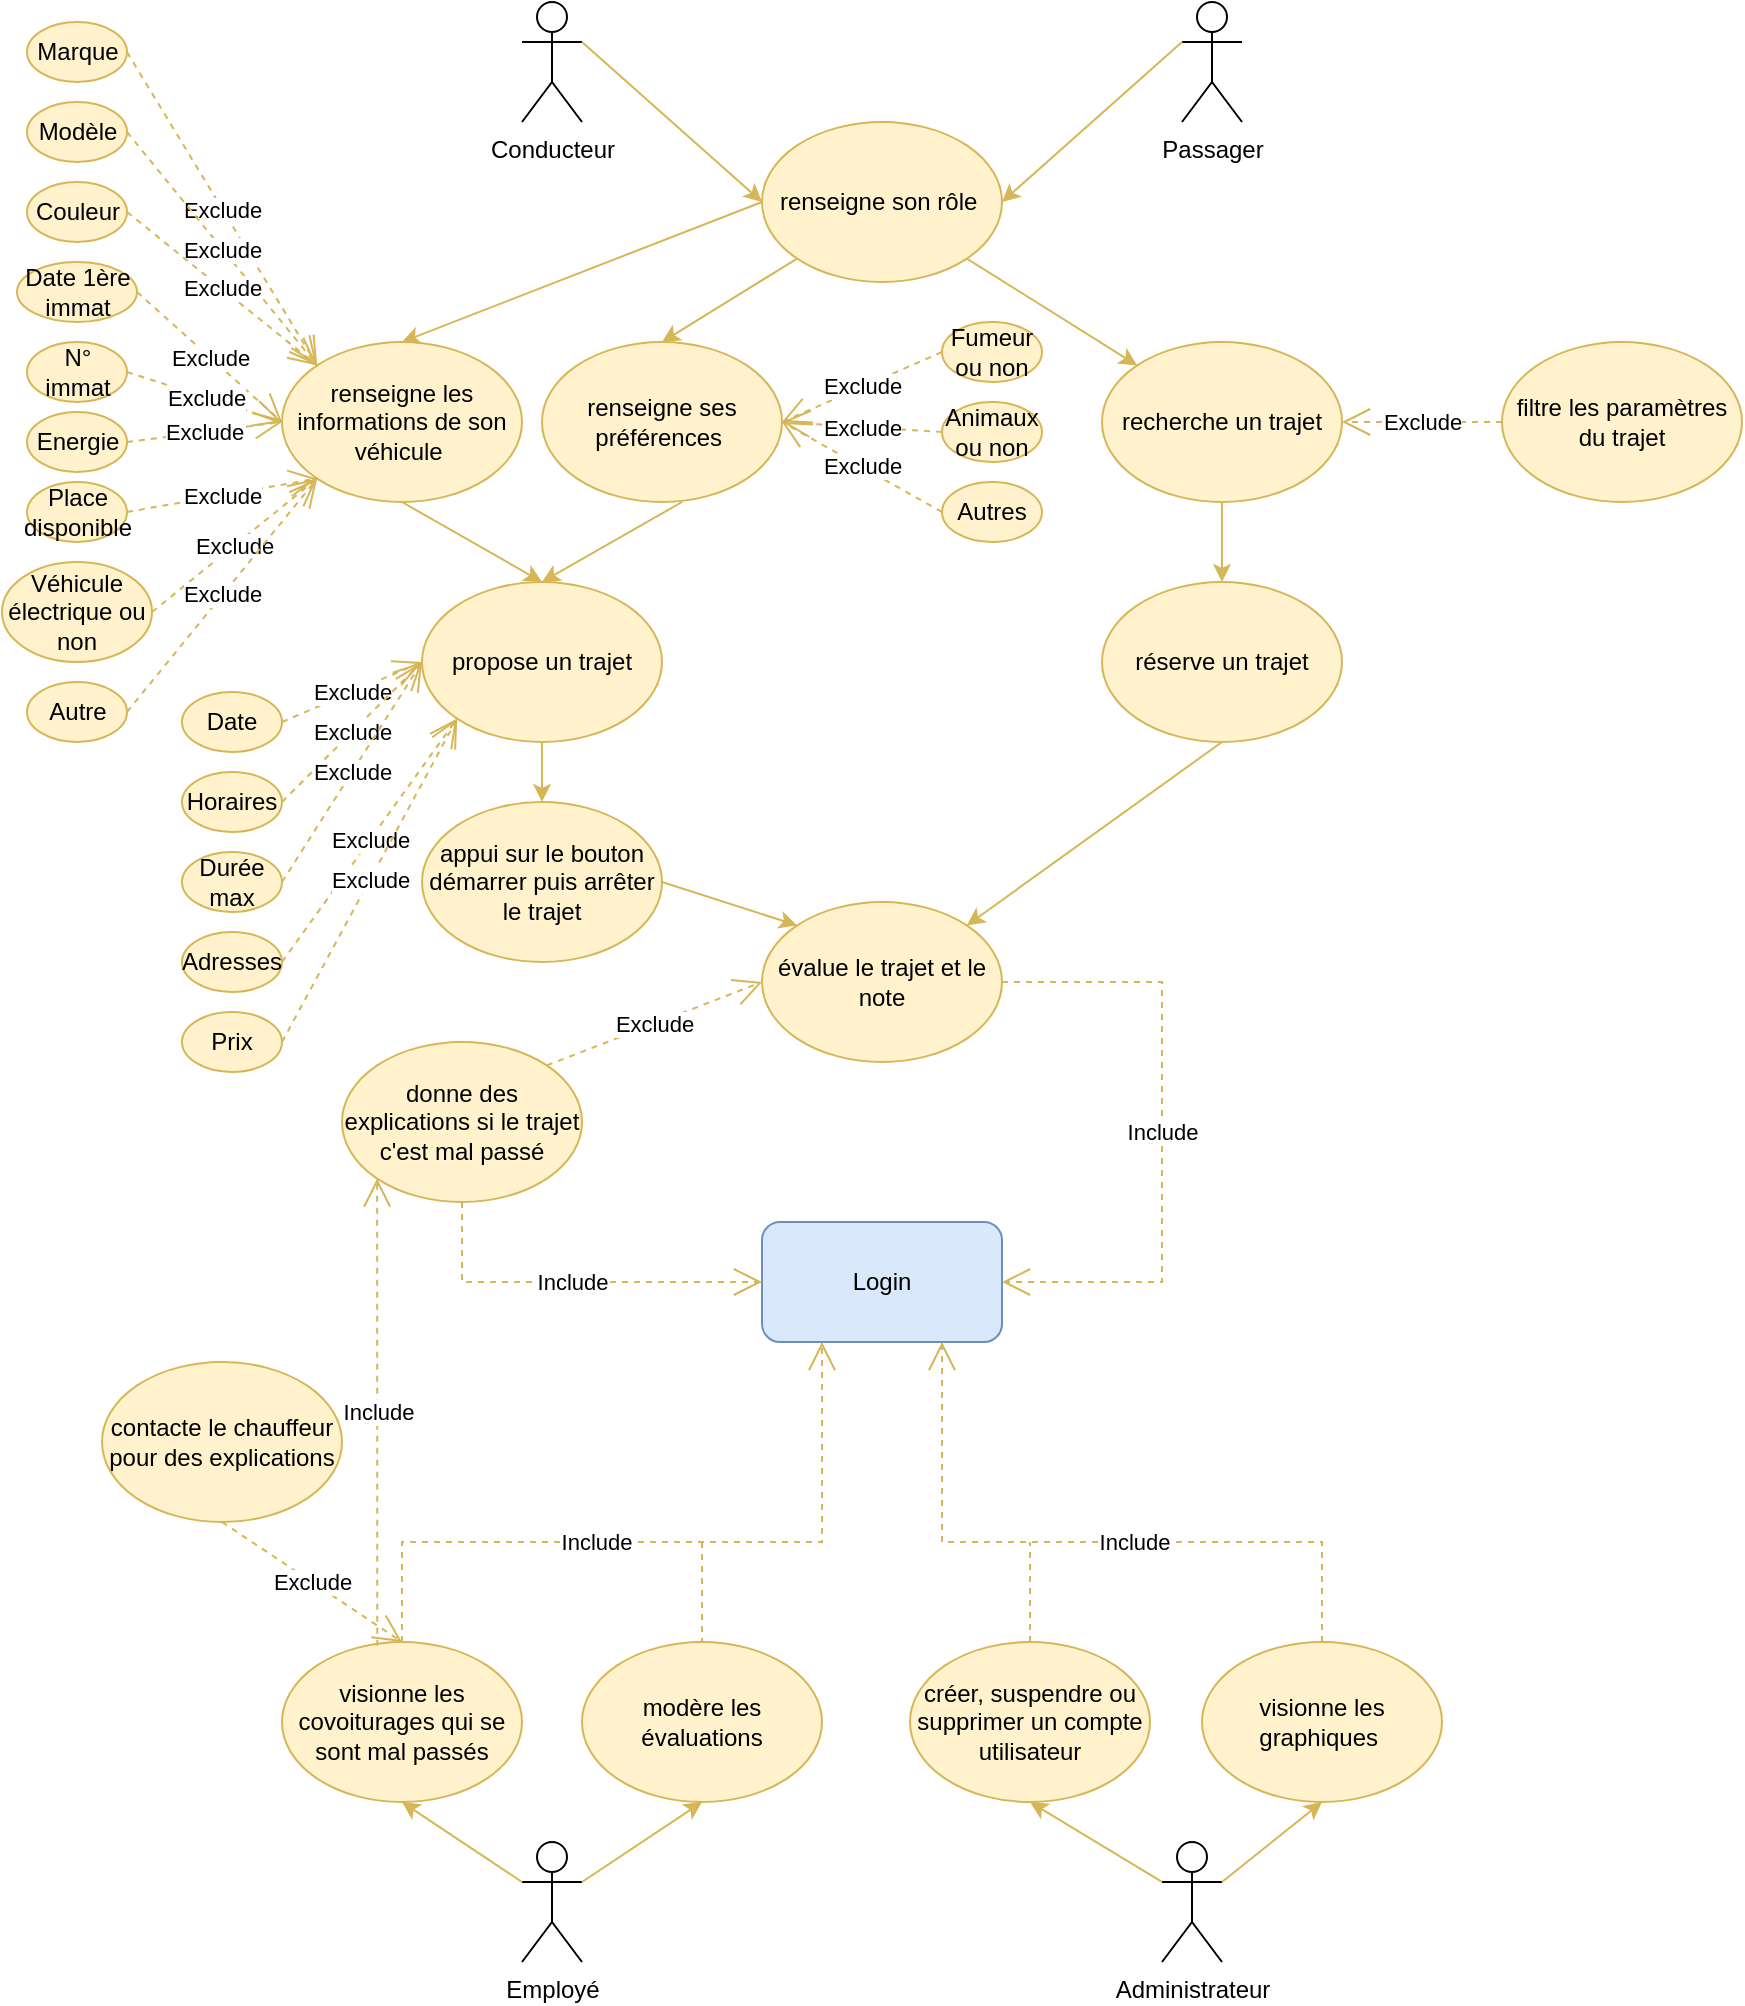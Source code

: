 <mxfile version="24.8.4">
  <diagram name="Page-1" id="Dn1sLYz72-ZO-8YqhfmL">
    <mxGraphModel dx="2562" dy="1162" grid="1" gridSize="10" guides="1" tooltips="1" connect="1" arrows="1" fold="1" page="1" pageScale="1" pageWidth="827" pageHeight="1169" math="0" shadow="0">
      <root>
        <mxCell id="0" />
        <mxCell id="1" parent="0" />
        <mxCell id="fqMe-osqJL0wb86WxYTY-1" value="Administrateur" style="shape=umlActor;verticalLabelPosition=bottom;verticalAlign=top;html=1;outlineConnect=0;" vertex="1" parent="1">
          <mxGeometry x="480" y="930" width="30" height="60" as="geometry" />
        </mxCell>
        <mxCell id="fqMe-osqJL0wb86WxYTY-2" value="Conducteur" style="shape=umlActor;verticalLabelPosition=bottom;verticalAlign=top;html=1;outlineConnect=0;" vertex="1" parent="1">
          <mxGeometry x="160" y="10" width="30" height="60" as="geometry" />
        </mxCell>
        <mxCell id="fqMe-osqJL0wb86WxYTY-3" value="Passager" style="shape=umlActor;verticalLabelPosition=bottom;verticalAlign=top;html=1;outlineConnect=0;" vertex="1" parent="1">
          <mxGeometry x="490" y="10" width="30" height="60" as="geometry" />
        </mxCell>
        <mxCell id="fqMe-osqJL0wb86WxYTY-4" value="Employé" style="shape=umlActor;verticalLabelPosition=bottom;verticalAlign=top;html=1;outlineConnect=0;" vertex="1" parent="1">
          <mxGeometry x="160" y="930" width="30" height="60" as="geometry" />
        </mxCell>
        <mxCell id="fqMe-osqJL0wb86WxYTY-7" value="modère les évaluations" style="ellipse;whiteSpace=wrap;html=1;fillColor=#fff2cc;strokeColor=#d6b656;" vertex="1" parent="1">
          <mxGeometry x="190" y="830" width="120" height="80" as="geometry" />
        </mxCell>
        <mxCell id="fqMe-osqJL0wb86WxYTY-8" value="créer, suspendre ou supprimer un compte utilisateur" style="ellipse;whiteSpace=wrap;html=1;fillColor=#fff2cc;strokeColor=#d6b656;" vertex="1" parent="1">
          <mxGeometry x="354" y="830" width="120" height="80" as="geometry" />
        </mxCell>
        <mxCell id="fqMe-osqJL0wb86WxYTY-9" value="filtre les paramètres du trajet" style="ellipse;whiteSpace=wrap;html=1;fillColor=#fff2cc;strokeColor=#d6b656;" vertex="1" parent="1">
          <mxGeometry x="650" y="180" width="120" height="80" as="geometry" />
        </mxCell>
        <mxCell id="fqMe-osqJL0wb86WxYTY-60" style="edgeStyle=orthogonalEdgeStyle;rounded=0;orthogonalLoop=1;jettySize=auto;html=1;exitX=0.5;exitY=1;exitDx=0;exitDy=0;entryX=0.5;entryY=0;entryDx=0;entryDy=0;fillColor=#fff2cc;strokeColor=#d6b656;" edge="1" parent="1" source="fqMe-osqJL0wb86WxYTY-10" target="fqMe-osqJL0wb86WxYTY-14">
          <mxGeometry relative="1" as="geometry" />
        </mxCell>
        <mxCell id="fqMe-osqJL0wb86WxYTY-10" value="propose un trajet" style="ellipse;whiteSpace=wrap;html=1;fillColor=#fff2cc;strokeColor=#d6b656;" vertex="1" parent="1">
          <mxGeometry x="110" y="300" width="120" height="80" as="geometry" />
        </mxCell>
        <mxCell id="fqMe-osqJL0wb86WxYTY-11" value="recherche un trajet" style="ellipse;whiteSpace=wrap;html=1;fillColor=#fff2cc;strokeColor=#d6b656;" vertex="1" parent="1">
          <mxGeometry x="450" y="180" width="120" height="80" as="geometry" />
        </mxCell>
        <mxCell id="fqMe-osqJL0wb86WxYTY-13" value="réserve un trajet" style="ellipse;whiteSpace=wrap;html=1;fillColor=#fff2cc;strokeColor=#d6b656;" vertex="1" parent="1">
          <mxGeometry x="450" y="300" width="120" height="80" as="geometry" />
        </mxCell>
        <mxCell id="fqMe-osqJL0wb86WxYTY-14" value="appui sur le bouton démarrer puis arrêter le trajet" style="ellipse;whiteSpace=wrap;html=1;fillColor=#fff2cc;strokeColor=#d6b656;" vertex="1" parent="1">
          <mxGeometry x="110" y="410" width="120" height="80" as="geometry" />
        </mxCell>
        <mxCell id="fqMe-osqJL0wb86WxYTY-15" value="évalue le trajet et le note" style="ellipse;whiteSpace=wrap;html=1;fillColor=#fff2cc;strokeColor=#d6b656;" vertex="1" parent="1">
          <mxGeometry x="280" y="460" width="120" height="80" as="geometry" />
        </mxCell>
        <mxCell id="fqMe-osqJL0wb86WxYTY-18" value="renseigne son rôle&amp;nbsp;" style="ellipse;whiteSpace=wrap;html=1;fillColor=#fff2cc;strokeColor=#d6b656;" vertex="1" parent="1">
          <mxGeometry x="280" y="70" width="120" height="80" as="geometry" />
        </mxCell>
        <mxCell id="fqMe-osqJL0wb86WxYTY-19" value="renseigne les informations de son véhicule&amp;nbsp;" style="ellipse;whiteSpace=wrap;html=1;fillColor=#fff2cc;strokeColor=#d6b656;" vertex="1" parent="1">
          <mxGeometry x="40" y="180" width="120" height="80" as="geometry" />
        </mxCell>
        <mxCell id="fqMe-osqJL0wb86WxYTY-20" value="renseigne ses préférences&amp;nbsp;" style="ellipse;whiteSpace=wrap;html=1;fillColor=#fff2cc;strokeColor=#d6b656;" vertex="1" parent="1">
          <mxGeometry x="170" y="180" width="120" height="80" as="geometry" />
        </mxCell>
        <mxCell id="fqMe-osqJL0wb86WxYTY-22" value="visionne les covoiturages qui se sont mal passés" style="ellipse;whiteSpace=wrap;html=1;fillColor=#fff2cc;strokeColor=#d6b656;" vertex="1" parent="1">
          <mxGeometry x="40" y="830" width="120" height="80" as="geometry" />
        </mxCell>
        <mxCell id="fqMe-osqJL0wb86WxYTY-23" value="donne des explications si le trajet c&#39;est mal passé" style="ellipse;whiteSpace=wrap;html=1;fillColor=#fff2cc;strokeColor=#d6b656;" vertex="1" parent="1">
          <mxGeometry x="70" y="530" width="120" height="80" as="geometry" />
        </mxCell>
        <mxCell id="fqMe-osqJL0wb86WxYTY-24" value="visionne les graphiques&amp;nbsp;" style="ellipse;whiteSpace=wrap;html=1;fillColor=#fff2cc;strokeColor=#d6b656;" vertex="1" parent="1">
          <mxGeometry x="500" y="830" width="120" height="80" as="geometry" />
        </mxCell>
        <mxCell id="fqMe-osqJL0wb86WxYTY-25" value="contacte le chauffeur pour des explications" style="ellipse;whiteSpace=wrap;html=1;fillColor=#fff2cc;strokeColor=#d6b656;" vertex="1" parent="1">
          <mxGeometry x="-50" y="690" width="120" height="80" as="geometry" />
        </mxCell>
        <mxCell id="fqMe-osqJL0wb86WxYTY-26" value="Login" style="rounded=1;whiteSpace=wrap;html=1;fillColor=#dae8fc;strokeColor=#6c8ebf;" vertex="1" parent="1">
          <mxGeometry x="280" y="620" width="120" height="60" as="geometry" />
        </mxCell>
        <mxCell id="fqMe-osqJL0wb86WxYTY-38" value="" style="endArrow=classic;html=1;rounded=0;entryX=0.5;entryY=1;entryDx=0;entryDy=0;exitX=1;exitY=0.333;exitDx=0;exitDy=0;exitPerimeter=0;fillColor=#fff2cc;strokeColor=#d6b656;" edge="1" parent="1" source="fqMe-osqJL0wb86WxYTY-4" target="fqMe-osqJL0wb86WxYTY-7">
          <mxGeometry width="50" height="50" relative="1" as="geometry">
            <mxPoint x="190" y="950" as="sourcePoint" />
            <mxPoint x="105" y="800" as="targetPoint" />
          </mxGeometry>
        </mxCell>
        <mxCell id="fqMe-osqJL0wb86WxYTY-39" value="" style="endArrow=classic;html=1;rounded=0;entryX=0.5;entryY=1;entryDx=0;entryDy=0;exitX=0;exitY=0.333;exitDx=0;exitDy=0;exitPerimeter=0;fillColor=#fff2cc;strokeColor=#d6b656;" edge="1" parent="1" source="fqMe-osqJL0wb86WxYTY-4" target="fqMe-osqJL0wb86WxYTY-22">
          <mxGeometry width="50" height="50" relative="1" as="geometry">
            <mxPoint x="237.5" y="720" as="sourcePoint" />
            <mxPoint x="252.5" y="830" as="targetPoint" />
          </mxGeometry>
        </mxCell>
        <mxCell id="fqMe-osqJL0wb86WxYTY-41" value="Exclude" style="endArrow=open;endSize=12;dashed=1;html=1;rounded=0;exitX=0.5;exitY=1;exitDx=0;exitDy=0;entryX=0.5;entryY=0;entryDx=0;entryDy=0;fillColor=#fff2cc;strokeColor=#d6b656;" edge="1" parent="1" source="fqMe-osqJL0wb86WxYTY-25" target="fqMe-osqJL0wb86WxYTY-22">
          <mxGeometry x="-0.003" width="160" relative="1" as="geometry">
            <mxPoint x="335" y="750" as="sourcePoint" />
            <mxPoint x="295" y="940" as="targetPoint" />
            <mxPoint as="offset" />
          </mxGeometry>
        </mxCell>
        <mxCell id="fqMe-osqJL0wb86WxYTY-43" value="" style="endArrow=classic;html=1;rounded=0;exitX=1;exitY=0.333;exitDx=0;exitDy=0;exitPerimeter=0;entryX=0.5;entryY=1;entryDx=0;entryDy=0;fillColor=#fff2cc;strokeColor=#d6b656;" edge="1" parent="1" source="fqMe-osqJL0wb86WxYTY-1" target="fqMe-osqJL0wb86WxYTY-24">
          <mxGeometry width="50" height="50" relative="1" as="geometry">
            <mxPoint x="530" y="710" as="sourcePoint" />
            <mxPoint x="580" y="770" as="targetPoint" />
          </mxGeometry>
        </mxCell>
        <mxCell id="fqMe-osqJL0wb86WxYTY-44" value="" style="endArrow=classic;html=1;rounded=0;entryX=0.5;entryY=1;entryDx=0;entryDy=0;exitX=0;exitY=0.333;exitDx=0;exitDy=0;exitPerimeter=0;fillColor=#fff2cc;strokeColor=#d6b656;" edge="1" parent="1" source="fqMe-osqJL0wb86WxYTY-1" target="fqMe-osqJL0wb86WxYTY-8">
          <mxGeometry width="50" height="50" relative="1" as="geometry">
            <mxPoint x="440" y="690" as="sourcePoint" />
            <mxPoint x="400" y="810" as="targetPoint" />
          </mxGeometry>
        </mxCell>
        <mxCell id="fqMe-osqJL0wb86WxYTY-46" value="" style="endArrow=classic;html=1;rounded=0;exitX=1;exitY=0.333;exitDx=0;exitDy=0;exitPerimeter=0;entryX=0;entryY=0.5;entryDx=0;entryDy=0;fillColor=#fff2cc;strokeColor=#d6b656;" edge="1" parent="1" source="fqMe-osqJL0wb86WxYTY-2" target="fqMe-osqJL0wb86WxYTY-18">
          <mxGeometry width="50" height="50" relative="1" as="geometry">
            <mxPoint x="220" y="60" as="sourcePoint" />
            <mxPoint x="290" y="100" as="targetPoint" />
          </mxGeometry>
        </mxCell>
        <mxCell id="fqMe-osqJL0wb86WxYTY-47" value="" style="endArrow=classic;html=1;rounded=0;entryX=1;entryY=0.5;entryDx=0;entryDy=0;exitX=0;exitY=0.333;exitDx=0;exitDy=0;exitPerimeter=0;fillColor=#fff2cc;strokeColor=#d6b656;" edge="1" parent="1" source="fqMe-osqJL0wb86WxYTY-3" target="fqMe-osqJL0wb86WxYTY-18">
          <mxGeometry width="50" height="50" relative="1" as="geometry">
            <mxPoint x="479" y="40" as="sourcePoint" />
            <mxPoint x="349" y="140" as="targetPoint" />
          </mxGeometry>
        </mxCell>
        <mxCell id="fqMe-osqJL0wb86WxYTY-51" value="" style="endArrow=classic;html=1;rounded=0;entryX=0.5;entryY=0;entryDx=0;entryDy=0;exitX=0;exitY=0.5;exitDx=0;exitDy=0;fillColor=#fff2cc;strokeColor=#d6b656;" edge="1" parent="1" source="fqMe-osqJL0wb86WxYTY-18" target="fqMe-osqJL0wb86WxYTY-19">
          <mxGeometry width="50" height="50" relative="1" as="geometry">
            <mxPoint x="210" y="90" as="sourcePoint" />
            <mxPoint x="120" y="190" as="targetPoint" />
          </mxGeometry>
        </mxCell>
        <mxCell id="fqMe-osqJL0wb86WxYTY-52" value="" style="endArrow=classic;html=1;rounded=0;entryX=0.5;entryY=0;entryDx=0;entryDy=0;exitX=0;exitY=1;exitDx=0;exitDy=0;fillColor=#fff2cc;strokeColor=#d6b656;" edge="1" parent="1" source="fqMe-osqJL0wb86WxYTY-18" target="fqMe-osqJL0wb86WxYTY-20">
          <mxGeometry width="50" height="50" relative="1" as="geometry">
            <mxPoint x="290" y="140" as="sourcePoint" />
            <mxPoint x="130" y="190" as="targetPoint" />
          </mxGeometry>
        </mxCell>
        <mxCell id="fqMe-osqJL0wb86WxYTY-53" value="" style="endArrow=classic;html=1;rounded=0;exitX=1;exitY=1;exitDx=0;exitDy=0;entryX=0;entryY=0;entryDx=0;entryDy=0;fillColor=#fff2cc;strokeColor=#d6b656;" edge="1" parent="1" source="fqMe-osqJL0wb86WxYTY-18" target="fqMe-osqJL0wb86WxYTY-11">
          <mxGeometry width="50" height="50" relative="1" as="geometry">
            <mxPoint x="440" y="110" as="sourcePoint" />
            <mxPoint x="530" y="210" as="targetPoint" />
          </mxGeometry>
        </mxCell>
        <mxCell id="fqMe-osqJL0wb86WxYTY-55" value="" style="endArrow=classic;html=1;rounded=0;exitX=0.5;exitY=1;exitDx=0;exitDy=0;entryX=0.5;entryY=0;entryDx=0;entryDy=0;fillColor=#fff2cc;strokeColor=#d6b656;" edge="1" parent="1" source="fqMe-osqJL0wb86WxYTY-11" target="fqMe-osqJL0wb86WxYTY-13">
          <mxGeometry width="50" height="50" relative="1" as="geometry">
            <mxPoint x="440" y="260" as="sourcePoint" />
            <mxPoint x="440" y="300" as="targetPoint" />
          </mxGeometry>
        </mxCell>
        <mxCell id="fqMe-osqJL0wb86WxYTY-58" value="" style="endArrow=classic;html=1;rounded=0;exitX=0.5;exitY=1;exitDx=0;exitDy=0;entryX=0.5;entryY=0;entryDx=0;entryDy=0;fillColor=#fff2cc;strokeColor=#d6b656;" edge="1" parent="1" source="fqMe-osqJL0wb86WxYTY-19" target="fqMe-osqJL0wb86WxYTY-10">
          <mxGeometry width="50" height="50" relative="1" as="geometry">
            <mxPoint x="100" y="250" as="sourcePoint" />
            <mxPoint x="190" y="350" as="targetPoint" />
          </mxGeometry>
        </mxCell>
        <mxCell id="fqMe-osqJL0wb86WxYTY-59" value="" style="endArrow=classic;html=1;rounded=0;exitX=0.5;exitY=1;exitDx=0;exitDy=0;entryX=0.5;entryY=0;entryDx=0;entryDy=0;fillColor=#fff2cc;strokeColor=#d6b656;" edge="1" parent="1" target="fqMe-osqJL0wb86WxYTY-10">
          <mxGeometry width="50" height="50" relative="1" as="geometry">
            <mxPoint x="240" y="260" as="sourcePoint" />
            <mxPoint x="160" y="300" as="targetPoint" />
          </mxGeometry>
        </mxCell>
        <mxCell id="fqMe-osqJL0wb86WxYTY-62" value="" style="endArrow=classic;html=1;rounded=0;exitX=0.5;exitY=1;exitDx=0;exitDy=0;entryX=1;entryY=0;entryDx=0;entryDy=0;fillColor=#fff2cc;strokeColor=#d6b656;" edge="1" parent="1" source="fqMe-osqJL0wb86WxYTY-13" target="fqMe-osqJL0wb86WxYTY-15">
          <mxGeometry width="50" height="50" relative="1" as="geometry">
            <mxPoint x="270" y="270" as="sourcePoint" />
            <mxPoint x="200" y="310" as="targetPoint" />
          </mxGeometry>
        </mxCell>
        <mxCell id="fqMe-osqJL0wb86WxYTY-63" value="" style="endArrow=classic;html=1;rounded=0;exitX=1;exitY=0.5;exitDx=0;exitDy=0;entryX=0;entryY=0;entryDx=0;entryDy=0;fillColor=#fff2cc;strokeColor=#d6b656;" edge="1" parent="1" source="fqMe-osqJL0wb86WxYTY-14" target="fqMe-osqJL0wb86WxYTY-15">
          <mxGeometry width="50" height="50" relative="1" as="geometry">
            <mxPoint x="240" y="460" as="sourcePoint" />
            <mxPoint x="310" y="500" as="targetPoint" />
          </mxGeometry>
        </mxCell>
        <mxCell id="fqMe-osqJL0wb86WxYTY-64" value="Exclude" style="endArrow=open;endSize=12;dashed=1;html=1;rounded=0;exitX=1;exitY=0;exitDx=0;exitDy=0;entryX=0;entryY=0.5;entryDx=0;entryDy=0;fillColor=#fff2cc;strokeColor=#d6b656;" edge="1" parent="1" source="fqMe-osqJL0wb86WxYTY-23" target="fqMe-osqJL0wb86WxYTY-15">
          <mxGeometry width="160" relative="1" as="geometry">
            <mxPoint x="270" y="570" as="sourcePoint" />
            <mxPoint x="270" y="500" as="targetPoint" />
          </mxGeometry>
        </mxCell>
        <mxCell id="fqMe-osqJL0wb86WxYTY-74" value="Include" style="endArrow=open;endSize=12;dashed=1;html=1;rounded=0;exitX=0.5;exitY=1;exitDx=0;exitDy=0;entryX=0;entryY=0.5;entryDx=0;entryDy=0;fillColor=#fff2cc;strokeColor=#d6b656;" edge="1" parent="1" source="fqMe-osqJL0wb86WxYTY-23" target="fqMe-osqJL0wb86WxYTY-26">
          <mxGeometry width="160" relative="1" as="geometry">
            <mxPoint x="100" y="652" as="sourcePoint" />
            <mxPoint x="148" y="620" as="targetPoint" />
            <Array as="points">
              <mxPoint x="130" y="650" />
            </Array>
          </mxGeometry>
        </mxCell>
        <mxCell id="fqMe-osqJL0wb86WxYTY-75" value="Include" style="endArrow=open;endSize=12;dashed=1;html=1;rounded=0;exitX=1;exitY=0.5;exitDx=0;exitDy=0;entryX=1;entryY=0.5;entryDx=0;entryDy=0;fillColor=#fff2cc;strokeColor=#d6b656;" edge="1" parent="1" source="fqMe-osqJL0wb86WxYTY-15" target="fqMe-osqJL0wb86WxYTY-26">
          <mxGeometry width="160" relative="1" as="geometry">
            <mxPoint x="490" y="540" as="sourcePoint" />
            <mxPoint x="450" y="650" as="targetPoint" />
            <Array as="points">
              <mxPoint x="480" y="500" />
              <mxPoint x="480" y="650" />
            </Array>
          </mxGeometry>
        </mxCell>
        <mxCell id="fqMe-osqJL0wb86WxYTY-76" value="Include" style="endArrow=open;endSize=12;dashed=1;html=1;rounded=0;exitX=0.5;exitY=0;exitDx=0;exitDy=0;entryX=0.75;entryY=1;entryDx=0;entryDy=0;fillColor=#fff2cc;strokeColor=#d6b656;" edge="1" parent="1" source="fqMe-osqJL0wb86WxYTY-24" target="fqMe-osqJL0wb86WxYTY-26">
          <mxGeometry x="-0.151" width="160" relative="1" as="geometry">
            <mxPoint x="500" y="660" as="sourcePoint" />
            <mxPoint x="610" y="730" as="targetPoint" />
            <Array as="points">
              <mxPoint x="560" y="780" />
              <mxPoint x="370" y="780" />
            </Array>
            <mxPoint as="offset" />
          </mxGeometry>
        </mxCell>
        <mxCell id="fqMe-osqJL0wb86WxYTY-78" value="" style="endArrow=none;dashed=1;html=1;rounded=0;exitX=0.5;exitY=0;exitDx=0;exitDy=0;fillColor=#fff2cc;strokeColor=#d6b656;" edge="1" parent="1" source="fqMe-osqJL0wb86WxYTY-8">
          <mxGeometry width="50" height="50" relative="1" as="geometry">
            <mxPoint x="350" y="1000" as="sourcePoint" />
            <mxPoint x="414" y="780" as="targetPoint" />
          </mxGeometry>
        </mxCell>
        <mxCell id="fqMe-osqJL0wb86WxYTY-79" value="Include" style="endArrow=open;endSize=12;dashed=1;html=1;rounded=0;exitX=0.5;exitY=0;exitDx=0;exitDy=0;entryX=0.25;entryY=1;entryDx=0;entryDy=0;fillColor=#fff2cc;strokeColor=#d6b656;" edge="1" parent="1" source="fqMe-osqJL0wb86WxYTY-22" target="fqMe-osqJL0wb86WxYTY-26">
          <mxGeometry x="-0.189" width="160" relative="1" as="geometry">
            <mxPoint x="-195" y="830" as="sourcePoint" />
            <mxPoint x="45" y="730" as="targetPoint" />
            <Array as="points">
              <mxPoint x="100" y="780" />
              <mxPoint x="310" y="780" />
            </Array>
            <mxPoint x="1" as="offset" />
          </mxGeometry>
        </mxCell>
        <mxCell id="fqMe-osqJL0wb86WxYTY-80" value="" style="endArrow=none;dashed=1;html=1;rounded=0;entryX=0.5;entryY=0;entryDx=0;entryDy=0;fillColor=#fff2cc;strokeColor=#d6b656;" edge="1" parent="1" target="fqMe-osqJL0wb86WxYTY-7">
          <mxGeometry width="50" height="50" relative="1" as="geometry">
            <mxPoint x="250" y="780" as="sourcePoint" />
            <mxPoint x="320" y="1010" as="targetPoint" />
          </mxGeometry>
        </mxCell>
        <mxCell id="fqMe-osqJL0wb86WxYTY-81" value="Exclude" style="endArrow=open;endSize=12;dashed=1;html=1;rounded=0;exitX=0;exitY=0.5;exitDx=0;exitDy=0;entryX=1;entryY=0.5;entryDx=0;entryDy=0;fillColor=#fff2cc;strokeColor=#d6b656;" edge="1" parent="1" source="fqMe-osqJL0wb86WxYTY-9" target="fqMe-osqJL0wb86WxYTY-11">
          <mxGeometry width="160" relative="1" as="geometry">
            <mxPoint x="615" y="230" as="sourcePoint" />
            <mxPoint x="525" y="300" as="targetPoint" />
          </mxGeometry>
        </mxCell>
        <mxCell id="fqMe-osqJL0wb86WxYTY-82" value="Date" style="ellipse;whiteSpace=wrap;html=1;fillColor=#fff2cc;strokeColor=#d6b656;" vertex="1" parent="1">
          <mxGeometry x="-10" y="355" width="50" height="30" as="geometry" />
        </mxCell>
        <mxCell id="fqMe-osqJL0wb86WxYTY-83" value="Horaires" style="ellipse;whiteSpace=wrap;html=1;fillColor=#fff2cc;strokeColor=#d6b656;" vertex="1" parent="1">
          <mxGeometry x="-10" y="395" width="50" height="30" as="geometry" />
        </mxCell>
        <mxCell id="fqMe-osqJL0wb86WxYTY-84" value="Durée max" style="ellipse;whiteSpace=wrap;html=1;fillColor=#fff2cc;strokeColor=#d6b656;" vertex="1" parent="1">
          <mxGeometry x="-10" y="435" width="50" height="30" as="geometry" />
        </mxCell>
        <mxCell id="fqMe-osqJL0wb86WxYTY-85" value="Adresses" style="ellipse;whiteSpace=wrap;html=1;fillColor=#fff2cc;strokeColor=#d6b656;" vertex="1" parent="1">
          <mxGeometry x="-10" y="475" width="50" height="30" as="geometry" />
        </mxCell>
        <mxCell id="fqMe-osqJL0wb86WxYTY-86" value="Prix" style="ellipse;whiteSpace=wrap;html=1;fillColor=#fff2cc;strokeColor=#d6b656;" vertex="1" parent="1">
          <mxGeometry x="-10" y="515" width="50" height="30" as="geometry" />
        </mxCell>
        <mxCell id="fqMe-osqJL0wb86WxYTY-87" value="Exclude" style="endArrow=open;endSize=12;dashed=1;html=1;rounded=0;entryX=0;entryY=0.5;entryDx=0;entryDy=0;exitX=1;exitY=0.5;exitDx=0;exitDy=0;fillColor=#fff2cc;strokeColor=#d6b656;" edge="1" parent="1" source="fqMe-osqJL0wb86WxYTY-82" target="fqMe-osqJL0wb86WxYTY-10">
          <mxGeometry x="0.002" width="160" relative="1" as="geometry">
            <mxPoint x="40" y="315" as="sourcePoint" />
            <mxPoint x="270" y="510" as="targetPoint" />
            <mxPoint as="offset" />
          </mxGeometry>
        </mxCell>
        <mxCell id="fqMe-osqJL0wb86WxYTY-88" value="Exclude" style="endArrow=open;endSize=12;dashed=1;html=1;rounded=0;exitX=1;exitY=0.5;exitDx=0;exitDy=0;entryX=0;entryY=0.5;entryDx=0;entryDy=0;fillColor=#fff2cc;strokeColor=#d6b656;" edge="1" parent="1" source="fqMe-osqJL0wb86WxYTY-83" target="fqMe-osqJL0wb86WxYTY-10">
          <mxGeometry x="0.002" width="160" relative="1" as="geometry">
            <mxPoint x="30" y="345" as="sourcePoint" />
            <mxPoint x="120" y="350" as="targetPoint" />
            <mxPoint as="offset" />
          </mxGeometry>
        </mxCell>
        <mxCell id="fqMe-osqJL0wb86WxYTY-89" value="Exclude" style="endArrow=open;endSize=12;dashed=1;html=1;rounded=0;exitX=1;exitY=0.5;exitDx=0;exitDy=0;entryX=0;entryY=0.5;entryDx=0;entryDy=0;fillColor=#fff2cc;strokeColor=#d6b656;" edge="1" parent="1" source="fqMe-osqJL0wb86WxYTY-84" target="fqMe-osqJL0wb86WxYTY-10">
          <mxGeometry x="0.002" width="160" relative="1" as="geometry">
            <mxPoint x="30" y="395" as="sourcePoint" />
            <mxPoint x="120" y="350" as="targetPoint" />
            <mxPoint as="offset" />
          </mxGeometry>
        </mxCell>
        <mxCell id="fqMe-osqJL0wb86WxYTY-90" value="Exclude" style="endArrow=open;endSize=12;dashed=1;html=1;rounded=0;exitX=1;exitY=0.5;exitDx=0;exitDy=0;entryX=0;entryY=1;entryDx=0;entryDy=0;fillColor=#fff2cc;strokeColor=#d6b656;" edge="1" parent="1" source="fqMe-osqJL0wb86WxYTY-85" target="fqMe-osqJL0wb86WxYTY-10">
          <mxGeometry x="0.002" width="160" relative="1" as="geometry">
            <mxPoint x="30" y="440" as="sourcePoint" />
            <mxPoint x="120" y="350" as="targetPoint" />
            <mxPoint as="offset" />
          </mxGeometry>
        </mxCell>
        <mxCell id="fqMe-osqJL0wb86WxYTY-91" value="Exclude" style="endArrow=open;endSize=12;dashed=1;html=1;rounded=0;exitX=1;exitY=0.5;exitDx=0;exitDy=0;entryX=0;entryY=1;entryDx=0;entryDy=0;fillColor=#fff2cc;strokeColor=#d6b656;" edge="1" parent="1" source="fqMe-osqJL0wb86WxYTY-86" target="fqMe-osqJL0wb86WxYTY-10">
          <mxGeometry x="0.002" width="160" relative="1" as="geometry">
            <mxPoint x="30" y="485" as="sourcePoint" />
            <mxPoint x="120" y="350" as="targetPoint" />
            <mxPoint as="offset" />
          </mxGeometry>
        </mxCell>
        <mxCell id="fqMe-osqJL0wb86WxYTY-98" value="Marque" style="ellipse;whiteSpace=wrap;html=1;fillColor=#fff2cc;strokeColor=#d6b656;" vertex="1" parent="1">
          <mxGeometry x="-87.5" y="20" width="50" height="30" as="geometry" />
        </mxCell>
        <mxCell id="fqMe-osqJL0wb86WxYTY-99" value="Modèle" style="ellipse;whiteSpace=wrap;html=1;fillColor=#fff2cc;strokeColor=#d6b656;" vertex="1" parent="1">
          <mxGeometry x="-87.5" y="60" width="50" height="30" as="geometry" />
        </mxCell>
        <mxCell id="fqMe-osqJL0wb86WxYTY-100" value="Couleur" style="ellipse;whiteSpace=wrap;html=1;fillColor=#fff2cc;strokeColor=#d6b656;" vertex="1" parent="1">
          <mxGeometry x="-87.5" y="100" width="50" height="30" as="geometry" />
        </mxCell>
        <mxCell id="fqMe-osqJL0wb86WxYTY-101" value="Date 1ère immat" style="ellipse;whiteSpace=wrap;html=1;fillColor=#fff2cc;strokeColor=#d6b656;" vertex="1" parent="1">
          <mxGeometry x="-92.5" y="140" width="60" height="30" as="geometry" />
        </mxCell>
        <mxCell id="fqMe-osqJL0wb86WxYTY-102" value="N° immat" style="ellipse;whiteSpace=wrap;html=1;fillColor=#fff2cc;strokeColor=#d6b656;" vertex="1" parent="1">
          <mxGeometry x="-87.5" y="180" width="50" height="30" as="geometry" />
        </mxCell>
        <mxCell id="fqMe-osqJL0wb86WxYTY-104" value="Energie" style="ellipse;whiteSpace=wrap;html=1;fillColor=#fff2cc;strokeColor=#d6b656;" vertex="1" parent="1">
          <mxGeometry x="-87.5" y="215" width="50" height="30" as="geometry" />
        </mxCell>
        <mxCell id="fqMe-osqJL0wb86WxYTY-105" value="Place disponible" style="ellipse;whiteSpace=wrap;html=1;fillColor=#fff2cc;strokeColor=#d6b656;" vertex="1" parent="1">
          <mxGeometry x="-87.5" y="250" width="50" height="30" as="geometry" />
        </mxCell>
        <mxCell id="fqMe-osqJL0wb86WxYTY-106" value="Autre" style="ellipse;whiteSpace=wrap;html=1;fillColor=#fff2cc;strokeColor=#d6b656;" vertex="1" parent="1">
          <mxGeometry x="-87.5" y="350" width="50" height="30" as="geometry" />
        </mxCell>
        <mxCell id="fqMe-osqJL0wb86WxYTY-107" value="Véhicule électrique ou non" style="ellipse;whiteSpace=wrap;html=1;fillColor=#fff2cc;strokeColor=#d6b656;" vertex="1" parent="1">
          <mxGeometry x="-100" y="290" width="75" height="50" as="geometry" />
        </mxCell>
        <mxCell id="fqMe-osqJL0wb86WxYTY-108" value="Fumeur ou non" style="ellipse;whiteSpace=wrap;html=1;fillColor=#fff2cc;strokeColor=#d6b656;" vertex="1" parent="1">
          <mxGeometry x="370" y="170" width="50" height="30" as="geometry" />
        </mxCell>
        <mxCell id="fqMe-osqJL0wb86WxYTY-109" value="Animaux ou non" style="ellipse;whiteSpace=wrap;html=1;fillColor=#fff2cc;strokeColor=#d6b656;" vertex="1" parent="1">
          <mxGeometry x="370" y="210" width="50" height="30" as="geometry" />
        </mxCell>
        <mxCell id="fqMe-osqJL0wb86WxYTY-110" value="Autres" style="ellipse;whiteSpace=wrap;html=1;fillColor=#fff2cc;strokeColor=#d6b656;" vertex="1" parent="1">
          <mxGeometry x="370" y="250" width="50" height="30" as="geometry" />
        </mxCell>
        <mxCell id="fqMe-osqJL0wb86WxYTY-111" value="Exclude" style="endArrow=open;endSize=12;dashed=1;html=1;rounded=0;exitX=0;exitY=0.5;exitDx=0;exitDy=0;entryX=1;entryY=0.5;entryDx=0;entryDy=0;fillColor=#fff2cc;strokeColor=#d6b656;" edge="1" parent="1" source="fqMe-osqJL0wb86WxYTY-108" target="fqMe-osqJL0wb86WxYTY-20">
          <mxGeometry x="0.002" width="160" relative="1" as="geometry">
            <mxPoint x="474" y="315" as="sourcePoint" />
            <mxPoint x="334" y="180" as="targetPoint" />
            <mxPoint as="offset" />
          </mxGeometry>
        </mxCell>
        <mxCell id="fqMe-osqJL0wb86WxYTY-112" value="Exclude" style="endArrow=open;endSize=12;dashed=1;html=1;rounded=0;exitX=0;exitY=0.5;exitDx=0;exitDy=0;entryX=1;entryY=0.5;entryDx=0;entryDy=0;fillColor=#fff2cc;strokeColor=#d6b656;" edge="1" parent="1" source="fqMe-osqJL0wb86WxYTY-109" target="fqMe-osqJL0wb86WxYTY-20">
          <mxGeometry x="0.002" width="160" relative="1" as="geometry">
            <mxPoint x="454" y="165" as="sourcePoint" />
            <mxPoint x="334" y="180" as="targetPoint" />
            <mxPoint as="offset" />
          </mxGeometry>
        </mxCell>
        <mxCell id="fqMe-osqJL0wb86WxYTY-113" value="Exclude" style="endArrow=open;endSize=12;dashed=1;html=1;rounded=0;exitX=0;exitY=0.5;exitDx=0;exitDy=0;entryX=1;entryY=0.5;entryDx=0;entryDy=0;fillColor=#fff2cc;strokeColor=#d6b656;" edge="1" parent="1" source="fqMe-osqJL0wb86WxYTY-110" target="fqMe-osqJL0wb86WxYTY-20">
          <mxGeometry x="0.002" width="160" relative="1" as="geometry">
            <mxPoint x="454" y="205" as="sourcePoint" />
            <mxPoint x="334" y="180" as="targetPoint" />
            <mxPoint as="offset" />
          </mxGeometry>
        </mxCell>
        <mxCell id="fqMe-osqJL0wb86WxYTY-116" value="Exclude" style="endArrow=open;endSize=12;dashed=1;html=1;rounded=0;entryX=0;entryY=0;entryDx=0;entryDy=0;exitX=1;exitY=0.5;exitDx=0;exitDy=0;fillColor=#fff2cc;strokeColor=#d6b656;" edge="1" parent="1" source="fqMe-osqJL0wb86WxYTY-98" target="fqMe-osqJL0wb86WxYTY-19">
          <mxGeometry x="0.002" width="160" relative="1" as="geometry">
            <mxPoint x="-20" y="35" as="sourcePoint" />
            <mxPoint x="50" y="60" as="targetPoint" />
            <mxPoint as="offset" />
          </mxGeometry>
        </mxCell>
        <mxCell id="fqMe-osqJL0wb86WxYTY-117" value="Exclude" style="endArrow=open;endSize=12;dashed=1;html=1;rounded=0;entryX=0;entryY=0;entryDx=0;entryDy=0;exitX=1;exitY=0.5;exitDx=0;exitDy=0;fillColor=#fff2cc;strokeColor=#d6b656;" edge="1" parent="1" source="fqMe-osqJL0wb86WxYTY-99" target="fqMe-osqJL0wb86WxYTY-19">
          <mxGeometry x="0.002" width="160" relative="1" as="geometry">
            <mxPoint x="-32.5" y="76.5" as="sourcePoint" />
            <mxPoint x="62.5" y="233.5" as="targetPoint" />
            <mxPoint as="offset" />
          </mxGeometry>
        </mxCell>
        <mxCell id="fqMe-osqJL0wb86WxYTY-118" value="Exclude" style="endArrow=open;endSize=12;dashed=1;html=1;rounded=0;entryX=0;entryY=0;entryDx=0;entryDy=0;exitX=1;exitY=0.5;exitDx=0;exitDy=0;fillColor=#fff2cc;strokeColor=#d6b656;" edge="1" parent="1" source="fqMe-osqJL0wb86WxYTY-100" target="fqMe-osqJL0wb86WxYTY-19">
          <mxGeometry x="0.002" width="160" relative="1" as="geometry">
            <mxPoint x="-27" y="85" as="sourcePoint" />
            <mxPoint x="68" y="202" as="targetPoint" />
            <mxPoint as="offset" />
          </mxGeometry>
        </mxCell>
        <mxCell id="fqMe-osqJL0wb86WxYTY-119" value="Exclude" style="endArrow=open;endSize=12;dashed=1;html=1;rounded=0;entryX=0;entryY=0.5;entryDx=0;entryDy=0;exitX=1;exitY=0.5;exitDx=0;exitDy=0;fillColor=#fff2cc;strokeColor=#d6b656;" edge="1" parent="1" source="fqMe-osqJL0wb86WxYTY-101" target="fqMe-osqJL0wb86WxYTY-19">
          <mxGeometry x="0.002" width="160" relative="1" as="geometry">
            <mxPoint x="-27" y="125" as="sourcePoint" />
            <mxPoint x="68" y="202" as="targetPoint" />
            <mxPoint as="offset" />
          </mxGeometry>
        </mxCell>
        <mxCell id="fqMe-osqJL0wb86WxYTY-120" value="Exclude" style="endArrow=open;endSize=12;dashed=1;html=1;rounded=0;entryX=0;entryY=0.5;entryDx=0;entryDy=0;exitX=1;exitY=0.5;exitDx=0;exitDy=0;fillColor=#fff2cc;strokeColor=#d6b656;" edge="1" parent="1" source="fqMe-osqJL0wb86WxYTY-102" target="fqMe-osqJL0wb86WxYTY-19">
          <mxGeometry x="0.002" width="160" relative="1" as="geometry">
            <mxPoint x="-22" y="165" as="sourcePoint" />
            <mxPoint x="50" y="230" as="targetPoint" />
            <mxPoint as="offset" />
          </mxGeometry>
        </mxCell>
        <mxCell id="fqMe-osqJL0wb86WxYTY-121" value="Exclude" style="endArrow=open;endSize=12;dashed=1;html=1;rounded=0;entryX=0;entryY=0.5;entryDx=0;entryDy=0;exitX=1;exitY=0.5;exitDx=0;exitDy=0;fillColor=#fff2cc;strokeColor=#d6b656;" edge="1" parent="1" source="fqMe-osqJL0wb86WxYTY-104" target="fqMe-osqJL0wb86WxYTY-19">
          <mxGeometry x="0.002" width="160" relative="1" as="geometry">
            <mxPoint x="-27" y="205" as="sourcePoint" />
            <mxPoint x="50" y="230" as="targetPoint" />
            <mxPoint as="offset" />
          </mxGeometry>
        </mxCell>
        <mxCell id="fqMe-osqJL0wb86WxYTY-122" value="Exclude" style="endArrow=open;endSize=12;dashed=1;html=1;rounded=0;entryX=0;entryY=1;entryDx=0;entryDy=0;exitX=1;exitY=0.5;exitDx=0;exitDy=0;fillColor=#fff2cc;strokeColor=#d6b656;" edge="1" parent="1" source="fqMe-osqJL0wb86WxYTY-105" target="fqMe-osqJL0wb86WxYTY-19">
          <mxGeometry x="0.002" width="160" relative="1" as="geometry">
            <mxPoint x="-27" y="240" as="sourcePoint" />
            <mxPoint x="50" y="230" as="targetPoint" />
            <mxPoint as="offset" />
          </mxGeometry>
        </mxCell>
        <mxCell id="fqMe-osqJL0wb86WxYTY-123" value="Exclude" style="endArrow=open;endSize=12;dashed=1;html=1;rounded=0;entryX=0;entryY=1;entryDx=0;entryDy=0;exitX=1;exitY=0.5;exitDx=0;exitDy=0;fillColor=#fff2cc;strokeColor=#d6b656;" edge="1" parent="1" source="fqMe-osqJL0wb86WxYTY-107" target="fqMe-osqJL0wb86WxYTY-19">
          <mxGeometry x="0.002" width="160" relative="1" as="geometry">
            <mxPoint x="-27" y="275" as="sourcePoint" />
            <mxPoint x="68" y="258" as="targetPoint" />
            <mxPoint as="offset" />
          </mxGeometry>
        </mxCell>
        <mxCell id="fqMe-osqJL0wb86WxYTY-124" value="Exclude" style="endArrow=open;endSize=12;dashed=1;html=1;rounded=0;entryX=0;entryY=1;entryDx=0;entryDy=0;exitX=1;exitY=0.5;exitDx=0;exitDy=0;fillColor=#fff2cc;strokeColor=#d6b656;" edge="1" parent="1" source="fqMe-osqJL0wb86WxYTY-106" target="fqMe-osqJL0wb86WxYTY-19">
          <mxGeometry x="0.002" width="160" relative="1" as="geometry">
            <mxPoint x="-15" y="325" as="sourcePoint" />
            <mxPoint x="68" y="258" as="targetPoint" />
            <mxPoint as="offset" />
          </mxGeometry>
        </mxCell>
        <mxCell id="fqMe-osqJL0wb86WxYTY-125" value="Include" style="endArrow=open;endSize=12;dashed=1;html=1;rounded=0;entryX=0;entryY=1;entryDx=0;entryDy=0;exitX=0.397;exitY=0.023;exitDx=0;exitDy=0;exitPerimeter=0;fillColor=#fff2cc;strokeColor=#d6b656;" edge="1" parent="1" source="fqMe-osqJL0wb86WxYTY-22" target="fqMe-osqJL0wb86WxYTY-23">
          <mxGeometry width="160" relative="1" as="geometry">
            <mxPoint x="100" y="831" as="sourcePoint" />
            <mxPoint x="290" y="660" as="targetPoint" />
            <Array as="points" />
          </mxGeometry>
        </mxCell>
      </root>
    </mxGraphModel>
  </diagram>
</mxfile>
